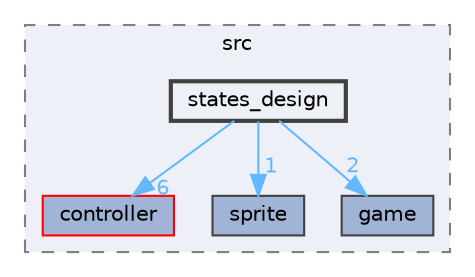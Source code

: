 digraph "/Users/coutinho/feup/2ano/LCOM/MINIX-LCOM/shared/g3/proj/src/states_design"
{
 // LATEX_PDF_SIZE
  bgcolor="transparent";
  edge [fontname=Helvetica,fontsize=10,labelfontname=Helvetica,labelfontsize=10];
  node [fontname=Helvetica,fontsize=10,shape=box,height=0.2,width=0.4];
  compound=true
  subgraph clusterdir_6f2c24c9919949d6a8a25263f83d553e {
    graph [ bgcolor="#edf0f7", pencolor="grey50", label="src", fontname=Helvetica,fontsize=10 style="filled,dashed", URL="dir_6f2c24c9919949d6a8a25263f83d553e.html",tooltip=""]
  dir_12920566bbdbee817c2a259f36e3f878 [label="controller", fillcolor="#a2b4d6", color="red", style="filled", URL="dir_12920566bbdbee817c2a259f36e3f878.html",tooltip=""];
  dir_f1200f658bb3f4620a89db82c6b39acf [label="sprite", fillcolor="#a2b4d6", color="grey25", style="filled", URL="dir_f1200f658bb3f4620a89db82c6b39acf.html",tooltip=""];
  dir_e334a3152687aff8bfc6f7f6041da6c6 [label="game", fillcolor="#a2b4d6", color="grey25", style="filled", URL="dir_e334a3152687aff8bfc6f7f6041da6c6.html",tooltip=""];
  dir_03673af015c22e41189b49621ef147fa [label="states_design", fillcolor="#edf0f7", color="grey25", style="filled,bold", URL="dir_03673af015c22e41189b49621ef147fa.html",tooltip=""];
  }
  dir_03673af015c22e41189b49621ef147fa->dir_12920566bbdbee817c2a259f36e3f878 [headlabel="6", labeldistance=1.5 headhref="dir_000014_000001.html" color="steelblue1" fontcolor="steelblue1"];
  dir_03673af015c22e41189b49621ef147fa->dir_e334a3152687aff8bfc6f7f6041da6c6 [headlabel="2", labeldistance=1.5 headhref="dir_000014_000005.html" color="steelblue1" fontcolor="steelblue1"];
  dir_03673af015c22e41189b49621ef147fa->dir_f1200f658bb3f4620a89db82c6b39acf [headlabel="1", labeldistance=1.5 headhref="dir_000014_000012.html" color="steelblue1" fontcolor="steelblue1"];
}
